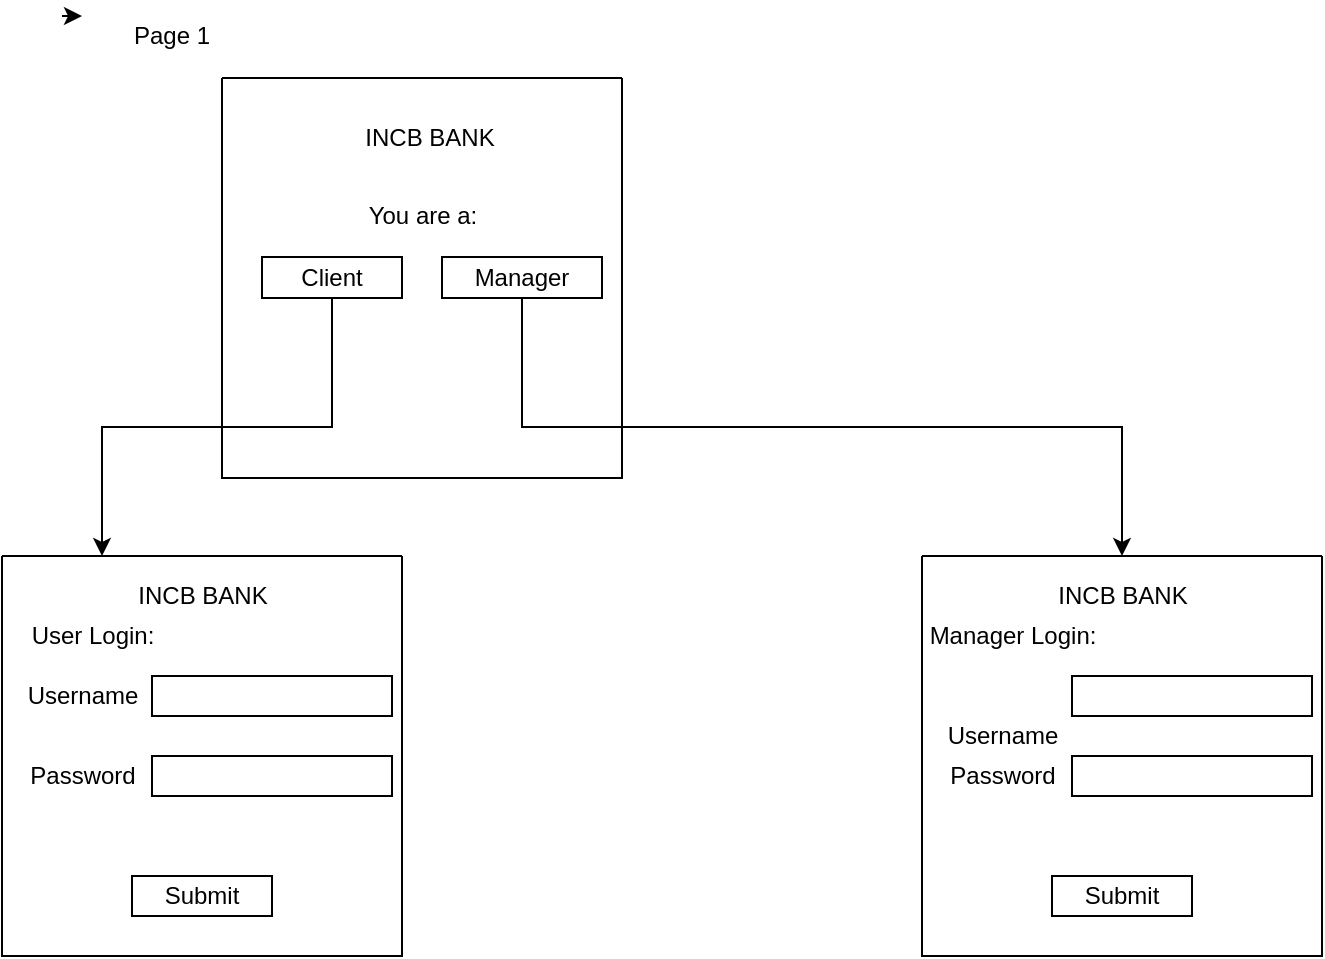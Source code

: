 <mxfile version="15.2.9" type="github">
  <diagram id="B8BNc3vXGrYJg0XY25jv" name="Page-1">
    <mxGraphModel dx="1038" dy="2917" grid="1" gridSize="10" guides="1" tooltips="1" connect="1" arrows="1" fold="1" page="1" pageScale="1" pageWidth="827" pageHeight="1169" math="0" shadow="0">
      <root>
        <mxCell id="0" />
        <mxCell id="1" parent="0" />
        <mxCell id="rpXpSEwm8oj6JpEmMcDG-7" value="" style="swimlane;startSize=0;" vertex="1" parent="1">
          <mxGeometry x="110" y="-1169" width="200" height="200" as="geometry" />
        </mxCell>
        <mxCell id="rpXpSEwm8oj6JpEmMcDG-13" value="INCB BANK" style="text;html=1;strokeColor=none;fillColor=none;align=center;verticalAlign=middle;whiteSpace=wrap;rounded=0;" vertex="1" parent="rpXpSEwm8oj6JpEmMcDG-7">
          <mxGeometry x="39" y="10" width="130" height="40" as="geometry" />
        </mxCell>
        <mxCell id="rpXpSEwm8oj6JpEmMcDG-32" value="Client" style="whiteSpace=wrap;html=1;" vertex="1" parent="rpXpSEwm8oj6JpEmMcDG-7">
          <mxGeometry x="20" y="89.5" width="70" height="20.5" as="geometry" />
        </mxCell>
        <mxCell id="rpXpSEwm8oj6JpEmMcDG-33" value="Manager" style="whiteSpace=wrap;html=1;" vertex="1" parent="rpXpSEwm8oj6JpEmMcDG-7">
          <mxGeometry x="110" y="89.5" width="80" height="20.5" as="geometry" />
        </mxCell>
        <mxCell id="rpXpSEwm8oj6JpEmMcDG-8" style="edgeStyle=orthogonalEdgeStyle;rounded=0;orthogonalLoop=1;jettySize=auto;html=1;exitX=0.5;exitY=1;exitDx=0;exitDy=0;" edge="1" parent="1">
          <mxGeometry relative="1" as="geometry">
            <mxPoint x="30" y="-1200" as="sourcePoint" />
            <mxPoint x="40" y="-1200" as="targetPoint" />
          </mxGeometry>
        </mxCell>
        <mxCell id="rpXpSEwm8oj6JpEmMcDG-15" value="Page 1" style="text;html=1;strokeColor=none;fillColor=none;align=center;verticalAlign=middle;whiteSpace=wrap;rounded=0;" vertex="1" parent="1">
          <mxGeometry x="60" y="-1200" width="50" height="20" as="geometry" />
        </mxCell>
        <mxCell id="rpXpSEwm8oj6JpEmMcDG-16" value="" style="swimlane;startSize=0;" vertex="1" parent="1">
          <mxGeometry y="-930" width="200" height="200" as="geometry" />
        </mxCell>
        <mxCell id="rpXpSEwm8oj6JpEmMcDG-22" value="" style="whiteSpace=wrap;html=1;" vertex="1" parent="rpXpSEwm8oj6JpEmMcDG-16">
          <mxGeometry x="75" y="60" width="120" height="20" as="geometry" />
        </mxCell>
        <mxCell id="rpXpSEwm8oj6JpEmMcDG-23" value="" style="whiteSpace=wrap;html=1;" vertex="1" parent="rpXpSEwm8oj6JpEmMcDG-16">
          <mxGeometry x="75" y="100" width="120" height="20" as="geometry" />
        </mxCell>
        <mxCell id="rpXpSEwm8oj6JpEmMcDG-24" value="Submit" style="whiteSpace=wrap;html=1;" vertex="1" parent="rpXpSEwm8oj6JpEmMcDG-16">
          <mxGeometry x="65" y="160" width="70" height="20" as="geometry" />
        </mxCell>
        <mxCell id="rpXpSEwm8oj6JpEmMcDG-27" value="Password" style="text;html=1;align=center;verticalAlign=middle;resizable=0;points=[];autosize=1;strokeColor=none;fillColor=none;" vertex="1" parent="rpXpSEwm8oj6JpEmMcDG-16">
          <mxGeometry x="5" y="100" width="70" height="20" as="geometry" />
        </mxCell>
        <mxCell id="rpXpSEwm8oj6JpEmMcDG-28" value="INCB BANK" style="text;html=1;align=center;verticalAlign=middle;resizable=0;points=[];autosize=1;strokeColor=none;fillColor=none;" vertex="1" parent="rpXpSEwm8oj6JpEmMcDG-16">
          <mxGeometry x="60" y="10" width="80" height="20" as="geometry" />
        </mxCell>
        <mxCell id="rpXpSEwm8oj6JpEmMcDG-35" value="User Login:" style="text;html=1;align=center;verticalAlign=middle;resizable=0;points=[];autosize=1;strokeColor=none;fillColor=none;" vertex="1" parent="rpXpSEwm8oj6JpEmMcDG-16">
          <mxGeometry x="5" y="30" width="80" height="20" as="geometry" />
        </mxCell>
        <mxCell id="rpXpSEwm8oj6JpEmMcDG-25" value="Username" style="text;html=1;align=center;verticalAlign=middle;resizable=0;points=[];autosize=1;strokeColor=none;fillColor=none;" vertex="1" parent="1">
          <mxGeometry x="5" y="-870" width="70" height="20" as="geometry" />
        </mxCell>
        <mxCell id="rpXpSEwm8oj6JpEmMcDG-34" value="You are a:" style="text;html=1;align=center;verticalAlign=middle;resizable=0;points=[];autosize=1;strokeColor=none;fillColor=none;" vertex="1" parent="1">
          <mxGeometry x="175" y="-1110" width="70" height="20" as="geometry" />
        </mxCell>
        <mxCell id="rpXpSEwm8oj6JpEmMcDG-36" style="edgeStyle=orthogonalEdgeStyle;rounded=0;orthogonalLoop=1;jettySize=auto;html=1;exitX=0.5;exitY=1;exitDx=0;exitDy=0;entryX=0.25;entryY=0;entryDx=0;entryDy=0;" edge="1" parent="1" source="rpXpSEwm8oj6JpEmMcDG-32" target="rpXpSEwm8oj6JpEmMcDG-16">
          <mxGeometry relative="1" as="geometry" />
        </mxCell>
        <mxCell id="rpXpSEwm8oj6JpEmMcDG-37" value="" style="swimlane;startSize=0;" vertex="1" parent="1">
          <mxGeometry x="460" y="-930" width="200" height="200" as="geometry" />
        </mxCell>
        <mxCell id="rpXpSEwm8oj6JpEmMcDG-38" value="" style="whiteSpace=wrap;html=1;" vertex="1" parent="rpXpSEwm8oj6JpEmMcDG-37">
          <mxGeometry x="75" y="60" width="120" height="20" as="geometry" />
        </mxCell>
        <mxCell id="rpXpSEwm8oj6JpEmMcDG-39" value="" style="whiteSpace=wrap;html=1;" vertex="1" parent="rpXpSEwm8oj6JpEmMcDG-37">
          <mxGeometry x="75" y="100" width="120" height="20" as="geometry" />
        </mxCell>
        <mxCell id="rpXpSEwm8oj6JpEmMcDG-40" value="Submit" style="whiteSpace=wrap;html=1;" vertex="1" parent="rpXpSEwm8oj6JpEmMcDG-37">
          <mxGeometry x="65" y="160" width="70" height="20" as="geometry" />
        </mxCell>
        <mxCell id="rpXpSEwm8oj6JpEmMcDG-41" value="Password" style="text;html=1;align=center;verticalAlign=middle;resizable=0;points=[];autosize=1;strokeColor=none;fillColor=none;" vertex="1" parent="rpXpSEwm8oj6JpEmMcDG-37">
          <mxGeometry x="5" y="100" width="70" height="20" as="geometry" />
        </mxCell>
        <mxCell id="rpXpSEwm8oj6JpEmMcDG-42" value="INCB BANK" style="text;html=1;align=center;verticalAlign=middle;resizable=0;points=[];autosize=1;strokeColor=none;fillColor=none;" vertex="1" parent="rpXpSEwm8oj6JpEmMcDG-37">
          <mxGeometry x="60" y="10" width="80" height="20" as="geometry" />
        </mxCell>
        <mxCell id="rpXpSEwm8oj6JpEmMcDG-43" value="Manager Login:" style="text;html=1;align=center;verticalAlign=middle;resizable=0;points=[];autosize=1;strokeColor=none;fillColor=none;" vertex="1" parent="rpXpSEwm8oj6JpEmMcDG-37">
          <mxGeometry x="-5" y="30" width="100" height="20" as="geometry" />
        </mxCell>
        <mxCell id="rpXpSEwm8oj6JpEmMcDG-44" value="Username" style="text;html=1;align=center;verticalAlign=middle;resizable=0;points=[];autosize=1;strokeColor=none;fillColor=none;" vertex="1" parent="1">
          <mxGeometry x="465" y="-850" width="70" height="20" as="geometry" />
        </mxCell>
        <mxCell id="rpXpSEwm8oj6JpEmMcDG-45" style="edgeStyle=orthogonalEdgeStyle;rounded=0;orthogonalLoop=1;jettySize=auto;html=1;exitX=0.5;exitY=1;exitDx=0;exitDy=0;entryX=0.5;entryY=0;entryDx=0;entryDy=0;" edge="1" parent="1" source="rpXpSEwm8oj6JpEmMcDG-33" target="rpXpSEwm8oj6JpEmMcDG-37">
          <mxGeometry relative="1" as="geometry" />
        </mxCell>
      </root>
    </mxGraphModel>
  </diagram>
</mxfile>
